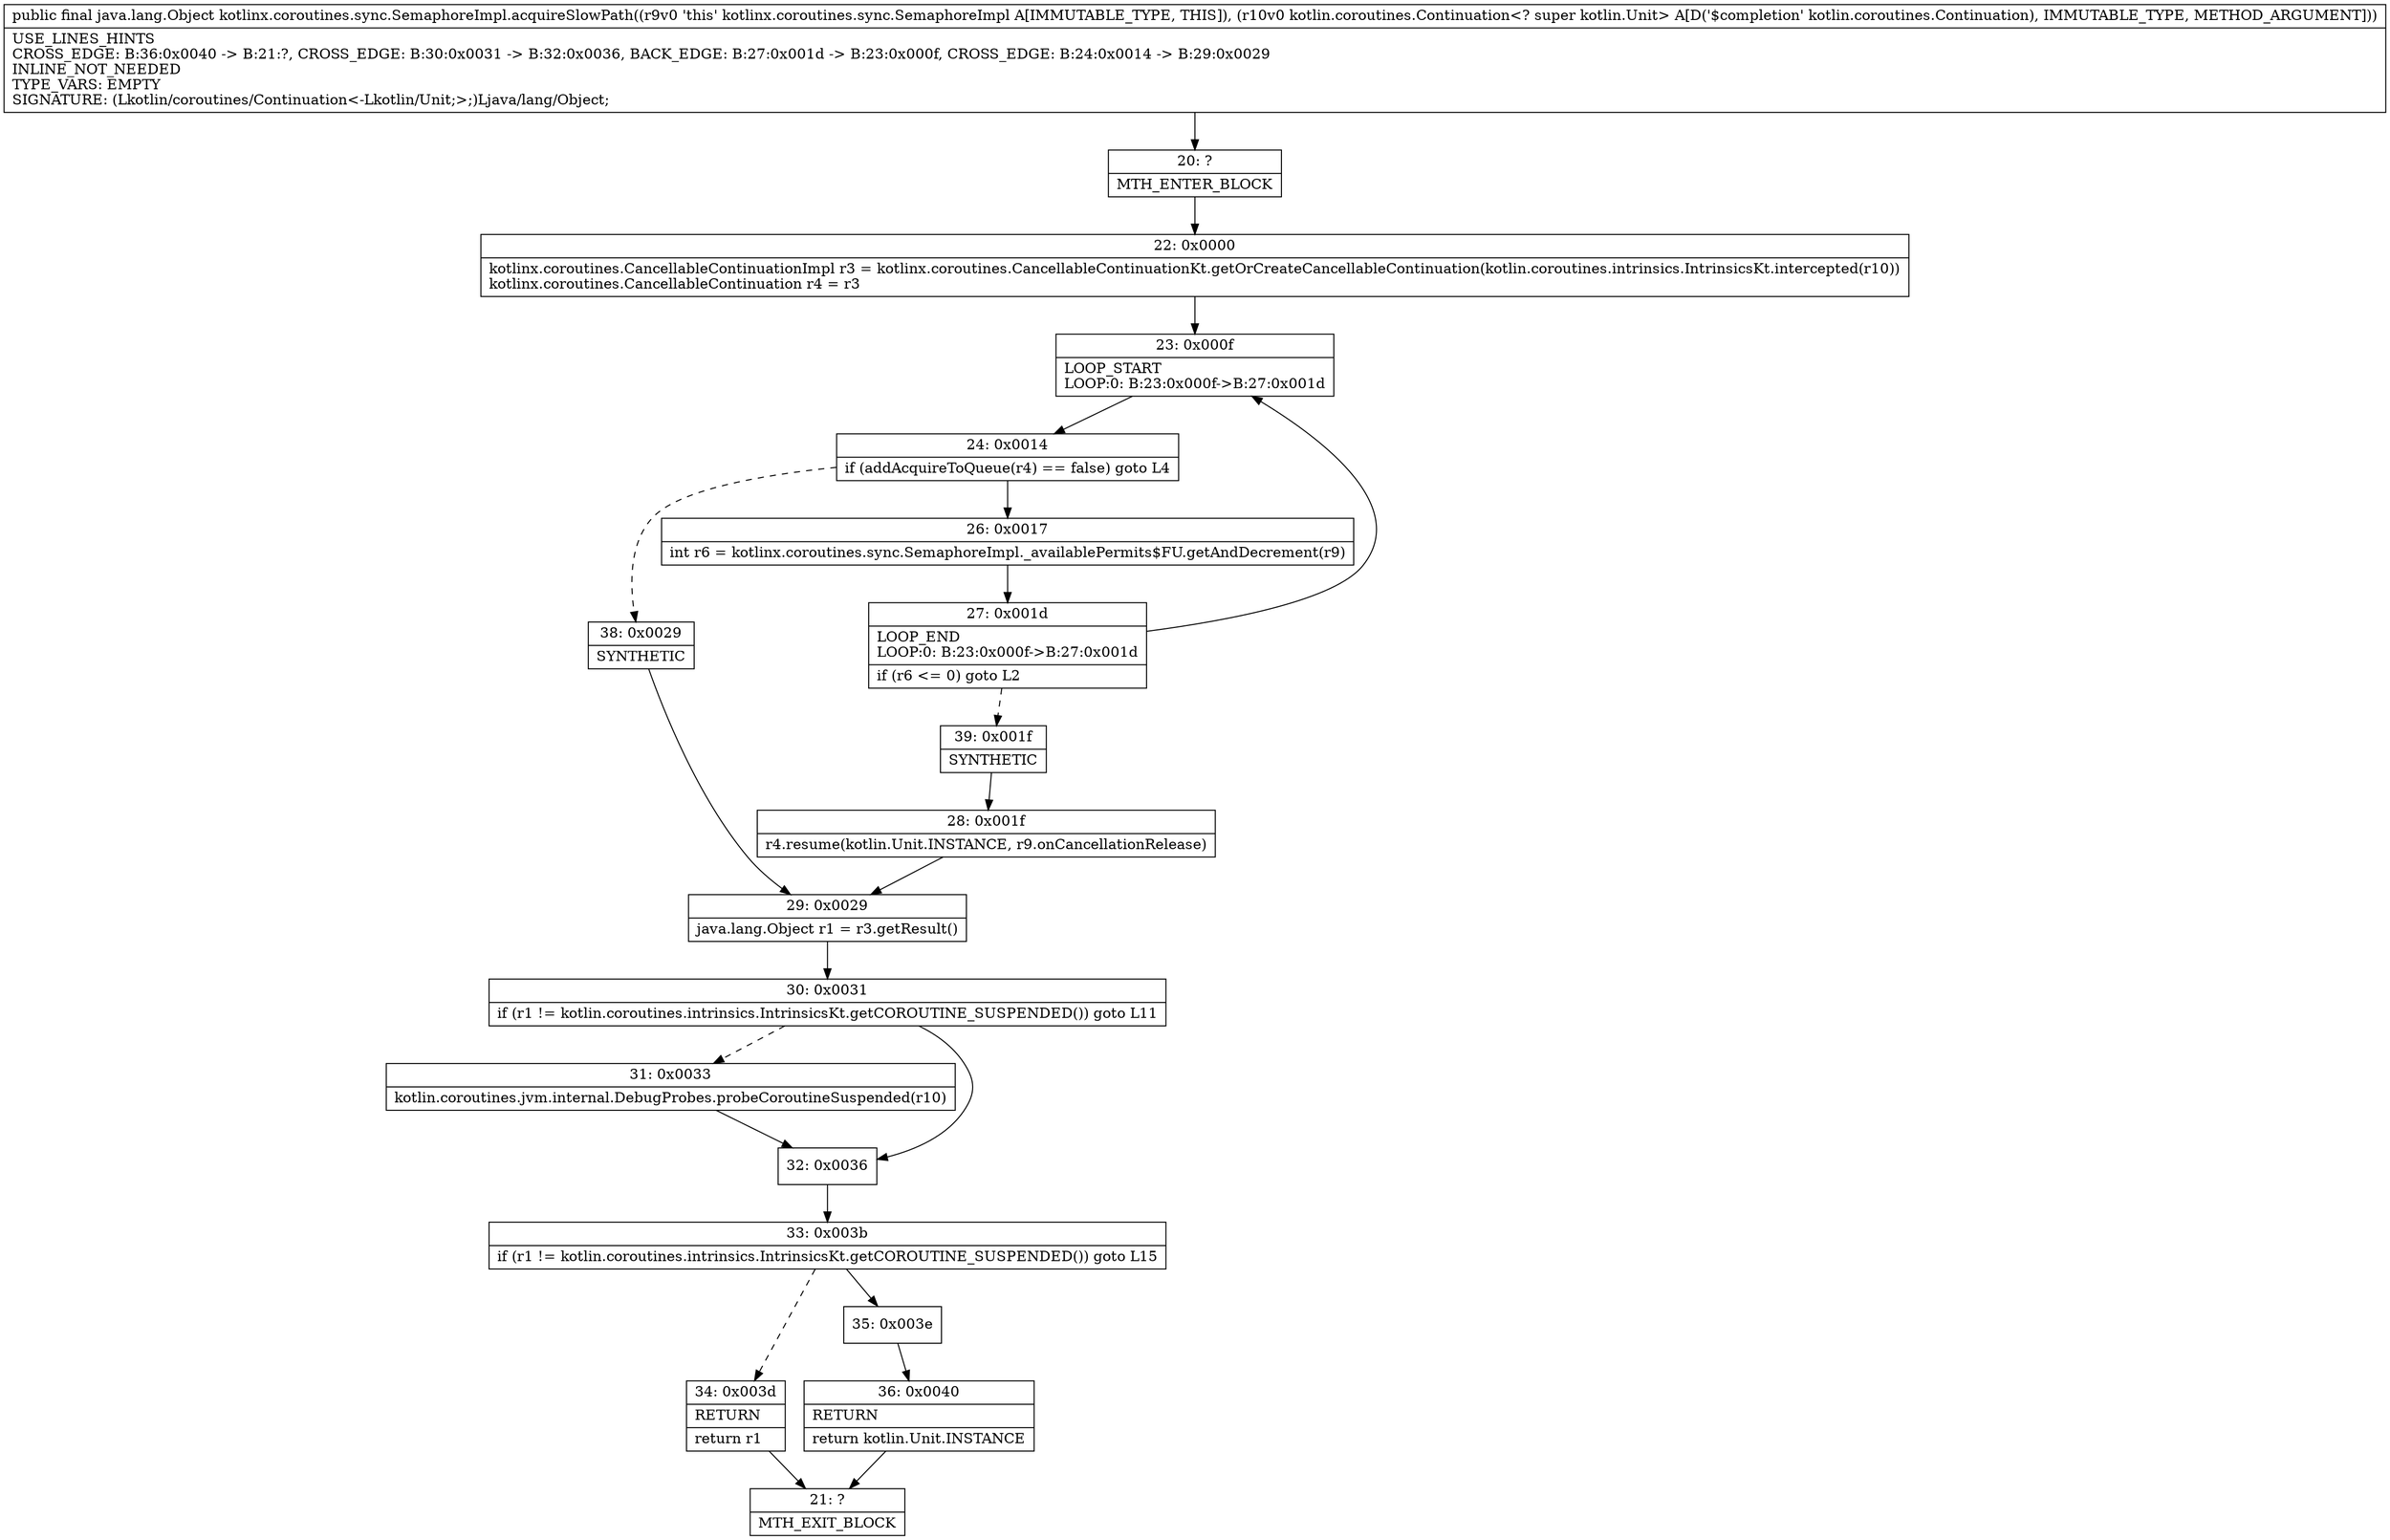 digraph "CFG forkotlinx.coroutines.sync.SemaphoreImpl.acquireSlowPath(Lkotlin\/coroutines\/Continuation;)Ljava\/lang\/Object;" {
Node_20 [shape=record,label="{20\:\ ?|MTH_ENTER_BLOCK\l}"];
Node_22 [shape=record,label="{22\:\ 0x0000|kotlinx.coroutines.CancellableContinuationImpl r3 = kotlinx.coroutines.CancellableContinuationKt.getOrCreateCancellableContinuation(kotlin.coroutines.intrinsics.IntrinsicsKt.intercepted(r10))\lkotlinx.coroutines.CancellableContinuation r4 = r3\l}"];
Node_23 [shape=record,label="{23\:\ 0x000f|LOOP_START\lLOOP:0: B:23:0x000f\-\>B:27:0x001d\l}"];
Node_24 [shape=record,label="{24\:\ 0x0014|if (addAcquireToQueue(r4) == false) goto L4\l}"];
Node_26 [shape=record,label="{26\:\ 0x0017|int r6 = kotlinx.coroutines.sync.SemaphoreImpl._availablePermits$FU.getAndDecrement(r9)\l}"];
Node_27 [shape=record,label="{27\:\ 0x001d|LOOP_END\lLOOP:0: B:23:0x000f\-\>B:27:0x001d\l|if (r6 \<= 0) goto L2\l}"];
Node_39 [shape=record,label="{39\:\ 0x001f|SYNTHETIC\l}"];
Node_28 [shape=record,label="{28\:\ 0x001f|r4.resume(kotlin.Unit.INSTANCE, r9.onCancellationRelease)\l}"];
Node_29 [shape=record,label="{29\:\ 0x0029|java.lang.Object r1 = r3.getResult()\l}"];
Node_30 [shape=record,label="{30\:\ 0x0031|if (r1 != kotlin.coroutines.intrinsics.IntrinsicsKt.getCOROUTINE_SUSPENDED()) goto L11\l}"];
Node_31 [shape=record,label="{31\:\ 0x0033|kotlin.coroutines.jvm.internal.DebugProbes.probeCoroutineSuspended(r10)\l}"];
Node_32 [shape=record,label="{32\:\ 0x0036}"];
Node_33 [shape=record,label="{33\:\ 0x003b|if (r1 != kotlin.coroutines.intrinsics.IntrinsicsKt.getCOROUTINE_SUSPENDED()) goto L15\l}"];
Node_34 [shape=record,label="{34\:\ 0x003d|RETURN\l|return r1\l}"];
Node_21 [shape=record,label="{21\:\ ?|MTH_EXIT_BLOCK\l}"];
Node_35 [shape=record,label="{35\:\ 0x003e}"];
Node_36 [shape=record,label="{36\:\ 0x0040|RETURN\l|return kotlin.Unit.INSTANCE\l}"];
Node_38 [shape=record,label="{38\:\ 0x0029|SYNTHETIC\l}"];
MethodNode[shape=record,label="{public final java.lang.Object kotlinx.coroutines.sync.SemaphoreImpl.acquireSlowPath((r9v0 'this' kotlinx.coroutines.sync.SemaphoreImpl A[IMMUTABLE_TYPE, THIS]), (r10v0 kotlin.coroutines.Continuation\<? super kotlin.Unit\> A[D('$completion' kotlin.coroutines.Continuation), IMMUTABLE_TYPE, METHOD_ARGUMENT]))  | USE_LINES_HINTS\lCROSS_EDGE: B:36:0x0040 \-\> B:21:?, CROSS_EDGE: B:30:0x0031 \-\> B:32:0x0036, BACK_EDGE: B:27:0x001d \-\> B:23:0x000f, CROSS_EDGE: B:24:0x0014 \-\> B:29:0x0029\lINLINE_NOT_NEEDED\lTYPE_VARS: EMPTY\lSIGNATURE: (Lkotlin\/coroutines\/Continuation\<\-Lkotlin\/Unit;\>;)Ljava\/lang\/Object;\l}"];
MethodNode -> Node_20;Node_20 -> Node_22;
Node_22 -> Node_23;
Node_23 -> Node_24;
Node_24 -> Node_26;
Node_24 -> Node_38[style=dashed];
Node_26 -> Node_27;
Node_27 -> Node_23;
Node_27 -> Node_39[style=dashed];
Node_39 -> Node_28;
Node_28 -> Node_29;
Node_29 -> Node_30;
Node_30 -> Node_31[style=dashed];
Node_30 -> Node_32;
Node_31 -> Node_32;
Node_32 -> Node_33;
Node_33 -> Node_34[style=dashed];
Node_33 -> Node_35;
Node_34 -> Node_21;
Node_35 -> Node_36;
Node_36 -> Node_21;
Node_38 -> Node_29;
}

